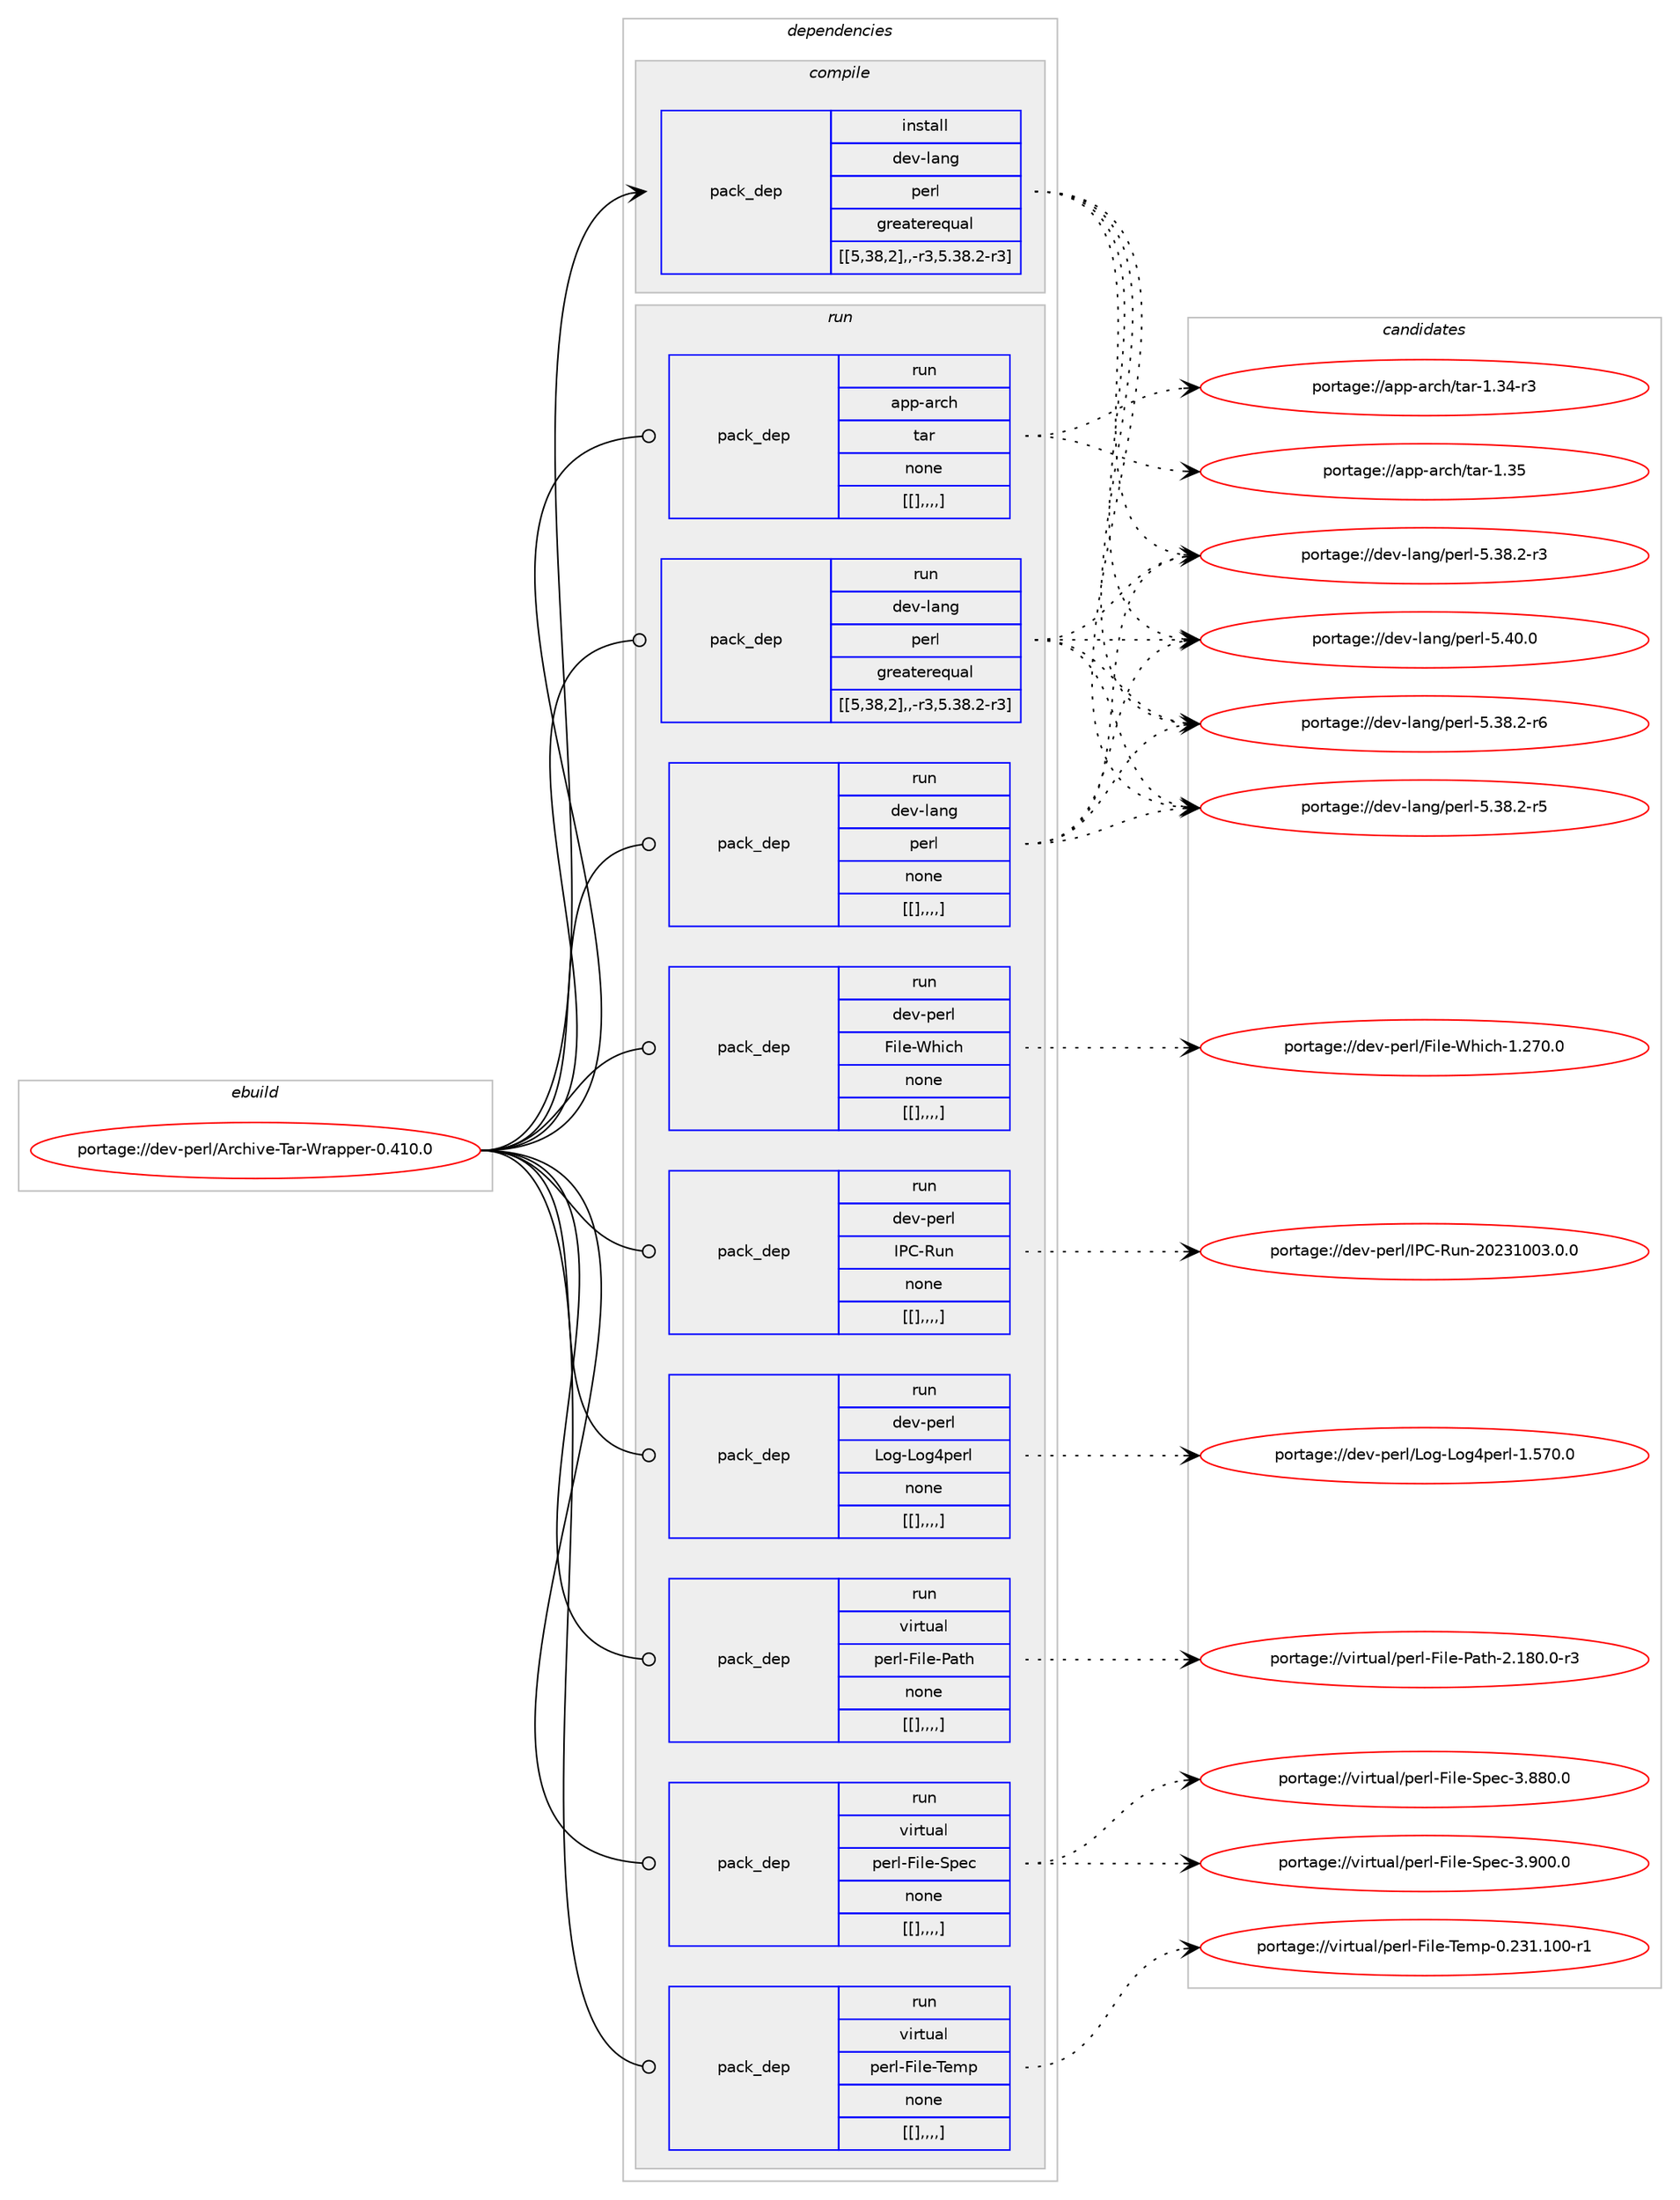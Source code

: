 digraph prolog {

# *************
# Graph options
# *************

newrank=true;
concentrate=true;
compound=true;
graph [rankdir=LR,fontname=Helvetica,fontsize=10,ranksep=1.5];#, ranksep=2.5, nodesep=0.2];
edge  [arrowhead=vee];
node  [fontname=Helvetica,fontsize=10];

# **********
# The ebuild
# **********

subgraph cluster_leftcol {
color=gray;
label=<<i>ebuild</i>>;
id [label="portage://dev-perl/Archive-Tar-Wrapper-0.410.0", color=red, width=4, href="../dev-perl/Archive-Tar-Wrapper-0.410.0.svg"];
}

# ****************
# The dependencies
# ****************

subgraph cluster_midcol {
color=gray;
label=<<i>dependencies</i>>;
subgraph cluster_compile {
fillcolor="#eeeeee";
style=filled;
label=<<i>compile</i>>;
subgraph pack95348 {
dependency126819 [label=<<TABLE BORDER="0" CELLBORDER="1" CELLSPACING="0" CELLPADDING="4" WIDTH="220"><TR><TD ROWSPAN="6" CELLPADDING="30">pack_dep</TD></TR><TR><TD WIDTH="110">install</TD></TR><TR><TD>dev-lang</TD></TR><TR><TD>perl</TD></TR><TR><TD>greaterequal</TD></TR><TR><TD>[[5,38,2],,-r3,5.38.2-r3]</TD></TR></TABLE>>, shape=none, color=blue];
}
id:e -> dependency126819:w [weight=20,style="solid",arrowhead="vee"];
}
subgraph cluster_compileandrun {
fillcolor="#eeeeee";
style=filled;
label=<<i>compile and run</i>>;
}
subgraph cluster_run {
fillcolor="#eeeeee";
style=filled;
label=<<i>run</i>>;
subgraph pack95349 {
dependency126820 [label=<<TABLE BORDER="0" CELLBORDER="1" CELLSPACING="0" CELLPADDING="4" WIDTH="220"><TR><TD ROWSPAN="6" CELLPADDING="30">pack_dep</TD></TR><TR><TD WIDTH="110">run</TD></TR><TR><TD>app-arch</TD></TR><TR><TD>tar</TD></TR><TR><TD>none</TD></TR><TR><TD>[[],,,,]</TD></TR></TABLE>>, shape=none, color=blue];
}
id:e -> dependency126820:w [weight=20,style="solid",arrowhead="odot"];
subgraph pack95350 {
dependency126821 [label=<<TABLE BORDER="0" CELLBORDER="1" CELLSPACING="0" CELLPADDING="4" WIDTH="220"><TR><TD ROWSPAN="6" CELLPADDING="30">pack_dep</TD></TR><TR><TD WIDTH="110">run</TD></TR><TR><TD>dev-lang</TD></TR><TR><TD>perl</TD></TR><TR><TD>greaterequal</TD></TR><TR><TD>[[5,38,2],,-r3,5.38.2-r3]</TD></TR></TABLE>>, shape=none, color=blue];
}
id:e -> dependency126821:w [weight=20,style="solid",arrowhead="odot"];
subgraph pack95351 {
dependency126822 [label=<<TABLE BORDER="0" CELLBORDER="1" CELLSPACING="0" CELLPADDING="4" WIDTH="220"><TR><TD ROWSPAN="6" CELLPADDING="30">pack_dep</TD></TR><TR><TD WIDTH="110">run</TD></TR><TR><TD>dev-lang</TD></TR><TR><TD>perl</TD></TR><TR><TD>none</TD></TR><TR><TD>[[],,,,]</TD></TR></TABLE>>, shape=none, color=blue];
}
id:e -> dependency126822:w [weight=20,style="solid",arrowhead="odot"];
subgraph pack95352 {
dependency126823 [label=<<TABLE BORDER="0" CELLBORDER="1" CELLSPACING="0" CELLPADDING="4" WIDTH="220"><TR><TD ROWSPAN="6" CELLPADDING="30">pack_dep</TD></TR><TR><TD WIDTH="110">run</TD></TR><TR><TD>dev-perl</TD></TR><TR><TD>File-Which</TD></TR><TR><TD>none</TD></TR><TR><TD>[[],,,,]</TD></TR></TABLE>>, shape=none, color=blue];
}
id:e -> dependency126823:w [weight=20,style="solid",arrowhead="odot"];
subgraph pack95353 {
dependency126824 [label=<<TABLE BORDER="0" CELLBORDER="1" CELLSPACING="0" CELLPADDING="4" WIDTH="220"><TR><TD ROWSPAN="6" CELLPADDING="30">pack_dep</TD></TR><TR><TD WIDTH="110">run</TD></TR><TR><TD>dev-perl</TD></TR><TR><TD>IPC-Run</TD></TR><TR><TD>none</TD></TR><TR><TD>[[],,,,]</TD></TR></TABLE>>, shape=none, color=blue];
}
id:e -> dependency126824:w [weight=20,style="solid",arrowhead="odot"];
subgraph pack95354 {
dependency126825 [label=<<TABLE BORDER="0" CELLBORDER="1" CELLSPACING="0" CELLPADDING="4" WIDTH="220"><TR><TD ROWSPAN="6" CELLPADDING="30">pack_dep</TD></TR><TR><TD WIDTH="110">run</TD></TR><TR><TD>dev-perl</TD></TR><TR><TD>Log-Log4perl</TD></TR><TR><TD>none</TD></TR><TR><TD>[[],,,,]</TD></TR></TABLE>>, shape=none, color=blue];
}
id:e -> dependency126825:w [weight=20,style="solid",arrowhead="odot"];
subgraph pack95355 {
dependency126826 [label=<<TABLE BORDER="0" CELLBORDER="1" CELLSPACING="0" CELLPADDING="4" WIDTH="220"><TR><TD ROWSPAN="6" CELLPADDING="30">pack_dep</TD></TR><TR><TD WIDTH="110">run</TD></TR><TR><TD>virtual</TD></TR><TR><TD>perl-File-Path</TD></TR><TR><TD>none</TD></TR><TR><TD>[[],,,,]</TD></TR></TABLE>>, shape=none, color=blue];
}
id:e -> dependency126826:w [weight=20,style="solid",arrowhead="odot"];
subgraph pack95356 {
dependency126827 [label=<<TABLE BORDER="0" CELLBORDER="1" CELLSPACING="0" CELLPADDING="4" WIDTH="220"><TR><TD ROWSPAN="6" CELLPADDING="30">pack_dep</TD></TR><TR><TD WIDTH="110">run</TD></TR><TR><TD>virtual</TD></TR><TR><TD>perl-File-Spec</TD></TR><TR><TD>none</TD></TR><TR><TD>[[],,,,]</TD></TR></TABLE>>, shape=none, color=blue];
}
id:e -> dependency126827:w [weight=20,style="solid",arrowhead="odot"];
subgraph pack95357 {
dependency126828 [label=<<TABLE BORDER="0" CELLBORDER="1" CELLSPACING="0" CELLPADDING="4" WIDTH="220"><TR><TD ROWSPAN="6" CELLPADDING="30">pack_dep</TD></TR><TR><TD WIDTH="110">run</TD></TR><TR><TD>virtual</TD></TR><TR><TD>perl-File-Temp</TD></TR><TR><TD>none</TD></TR><TR><TD>[[],,,,]</TD></TR></TABLE>>, shape=none, color=blue];
}
id:e -> dependency126828:w [weight=20,style="solid",arrowhead="odot"];
}
}

# **************
# The candidates
# **************

subgraph cluster_choices {
rank=same;
color=gray;
label=<<i>candidates</i>>;

subgraph choice95348 {
color=black;
nodesep=1;
choice10010111845108971101034711210111410845534652484648 [label="portage://dev-lang/perl-5.40.0", color=red, width=4,href="../dev-lang/perl-5.40.0.svg"];
choice100101118451089711010347112101114108455346515646504511454 [label="portage://dev-lang/perl-5.38.2-r6", color=red, width=4,href="../dev-lang/perl-5.38.2-r6.svg"];
choice100101118451089711010347112101114108455346515646504511453 [label="portage://dev-lang/perl-5.38.2-r5", color=red, width=4,href="../dev-lang/perl-5.38.2-r5.svg"];
choice100101118451089711010347112101114108455346515646504511451 [label="portage://dev-lang/perl-5.38.2-r3", color=red, width=4,href="../dev-lang/perl-5.38.2-r3.svg"];
dependency126819:e -> choice10010111845108971101034711210111410845534652484648:w [style=dotted,weight="100"];
dependency126819:e -> choice100101118451089711010347112101114108455346515646504511454:w [style=dotted,weight="100"];
dependency126819:e -> choice100101118451089711010347112101114108455346515646504511453:w [style=dotted,weight="100"];
dependency126819:e -> choice100101118451089711010347112101114108455346515646504511451:w [style=dotted,weight="100"];
}
subgraph choice95349 {
color=black;
nodesep=1;
choice9711211245971149910447116971144549465153 [label="portage://app-arch/tar-1.35", color=red, width=4,href="../app-arch/tar-1.35.svg"];
choice97112112459711499104471169711445494651524511451 [label="portage://app-arch/tar-1.34-r3", color=red, width=4,href="../app-arch/tar-1.34-r3.svg"];
dependency126820:e -> choice9711211245971149910447116971144549465153:w [style=dotted,weight="100"];
dependency126820:e -> choice97112112459711499104471169711445494651524511451:w [style=dotted,weight="100"];
}
subgraph choice95350 {
color=black;
nodesep=1;
choice10010111845108971101034711210111410845534652484648 [label="portage://dev-lang/perl-5.40.0", color=red, width=4,href="../dev-lang/perl-5.40.0.svg"];
choice100101118451089711010347112101114108455346515646504511454 [label="portage://dev-lang/perl-5.38.2-r6", color=red, width=4,href="../dev-lang/perl-5.38.2-r6.svg"];
choice100101118451089711010347112101114108455346515646504511453 [label="portage://dev-lang/perl-5.38.2-r5", color=red, width=4,href="../dev-lang/perl-5.38.2-r5.svg"];
choice100101118451089711010347112101114108455346515646504511451 [label="portage://dev-lang/perl-5.38.2-r3", color=red, width=4,href="../dev-lang/perl-5.38.2-r3.svg"];
dependency126821:e -> choice10010111845108971101034711210111410845534652484648:w [style=dotted,weight="100"];
dependency126821:e -> choice100101118451089711010347112101114108455346515646504511454:w [style=dotted,weight="100"];
dependency126821:e -> choice100101118451089711010347112101114108455346515646504511453:w [style=dotted,weight="100"];
dependency126821:e -> choice100101118451089711010347112101114108455346515646504511451:w [style=dotted,weight="100"];
}
subgraph choice95351 {
color=black;
nodesep=1;
choice10010111845108971101034711210111410845534652484648 [label="portage://dev-lang/perl-5.40.0", color=red, width=4,href="../dev-lang/perl-5.40.0.svg"];
choice100101118451089711010347112101114108455346515646504511454 [label="portage://dev-lang/perl-5.38.2-r6", color=red, width=4,href="../dev-lang/perl-5.38.2-r6.svg"];
choice100101118451089711010347112101114108455346515646504511453 [label="portage://dev-lang/perl-5.38.2-r5", color=red, width=4,href="../dev-lang/perl-5.38.2-r5.svg"];
choice100101118451089711010347112101114108455346515646504511451 [label="portage://dev-lang/perl-5.38.2-r3", color=red, width=4,href="../dev-lang/perl-5.38.2-r3.svg"];
dependency126822:e -> choice10010111845108971101034711210111410845534652484648:w [style=dotted,weight="100"];
dependency126822:e -> choice100101118451089711010347112101114108455346515646504511454:w [style=dotted,weight="100"];
dependency126822:e -> choice100101118451089711010347112101114108455346515646504511453:w [style=dotted,weight="100"];
dependency126822:e -> choice100101118451089711010347112101114108455346515646504511451:w [style=dotted,weight="100"];
}
subgraph choice95352 {
color=black;
nodesep=1;
choice1001011184511210111410847701051081014587104105991044549465055484648 [label="portage://dev-perl/File-Which-1.270.0", color=red, width=4,href="../dev-perl/File-Which-1.270.0.svg"];
dependency126823:e -> choice1001011184511210111410847701051081014587104105991044549465055484648:w [style=dotted,weight="100"];
}
subgraph choice95353 {
color=black;
nodesep=1;
choice1001011184511210111410847738067458211711045504850514948485146484648 [label="portage://dev-perl/IPC-Run-20231003.0.0", color=red, width=4,href="../dev-perl/IPC-Run-20231003.0.0.svg"];
dependency126824:e -> choice1001011184511210111410847738067458211711045504850514948485146484648:w [style=dotted,weight="100"];
}
subgraph choice95354 {
color=black;
nodesep=1;
choice1001011184511210111410847761111034576111103521121011141084549465355484648 [label="portage://dev-perl/Log-Log4perl-1.570.0", color=red, width=4,href="../dev-perl/Log-Log4perl-1.570.0.svg"];
dependency126825:e -> choice1001011184511210111410847761111034576111103521121011141084549465355484648:w [style=dotted,weight="100"];
}
subgraph choice95355 {
color=black;
nodesep=1;
choice1181051141161179710847112101114108457010510810145809711610445504649564846484511451 [label="portage://virtual/perl-File-Path-2.180.0-r3", color=red, width=4,href="../virtual/perl-File-Path-2.180.0-r3.svg"];
dependency126826:e -> choice1181051141161179710847112101114108457010510810145809711610445504649564846484511451:w [style=dotted,weight="100"];
}
subgraph choice95356 {
color=black;
nodesep=1;
choice118105114116117971084711210111410845701051081014583112101994551465748484648 [label="portage://virtual/perl-File-Spec-3.900.0", color=red, width=4,href="../virtual/perl-File-Spec-3.900.0.svg"];
choice118105114116117971084711210111410845701051081014583112101994551465656484648 [label="portage://virtual/perl-File-Spec-3.880.0", color=red, width=4,href="../virtual/perl-File-Spec-3.880.0.svg"];
dependency126827:e -> choice118105114116117971084711210111410845701051081014583112101994551465748484648:w [style=dotted,weight="100"];
dependency126827:e -> choice118105114116117971084711210111410845701051081014583112101994551465656484648:w [style=dotted,weight="100"];
}
subgraph choice95357 {
color=black;
nodesep=1;
choice118105114116117971084711210111410845701051081014584101109112454846505149464948484511449 [label="portage://virtual/perl-File-Temp-0.231.100-r1", color=red, width=4,href="../virtual/perl-File-Temp-0.231.100-r1.svg"];
dependency126828:e -> choice118105114116117971084711210111410845701051081014584101109112454846505149464948484511449:w [style=dotted,weight="100"];
}
}

}
